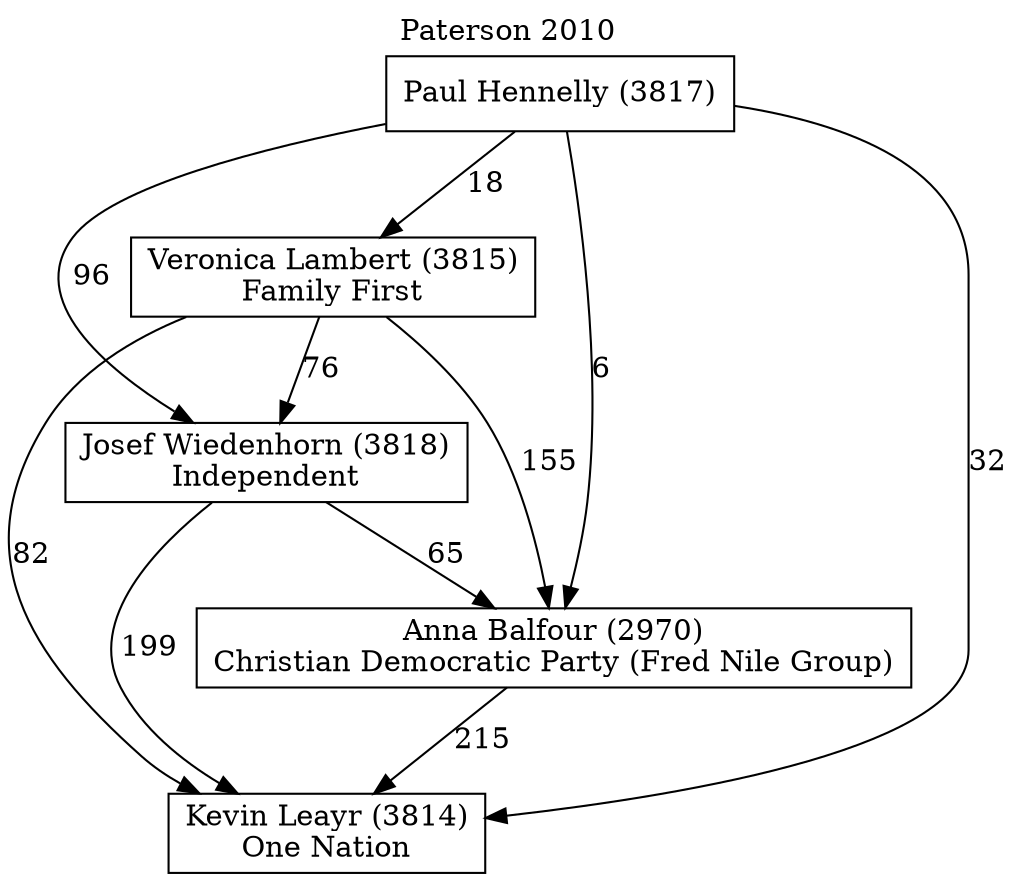 // House preference flow
digraph "Kevin Leayr (3814)_Paterson_2010" {
	graph [label="Paterson 2010" labelloc=t mclimit=10]
	node [shape=box]
	"Kevin Leayr (3814)" [label="Kevin Leayr (3814)
One Nation"]
	"Anna Balfour (2970)" [label="Anna Balfour (2970)
Christian Democratic Party (Fred Nile Group)"]
	"Josef Wiedenhorn (3818)" [label="Josef Wiedenhorn (3818)
Independent"]
	"Veronica Lambert (3815)" [label="Veronica Lambert (3815)
Family First"]
	"Paul Hennelly (3817)" [label="Paul Hennelly (3817)
"]
	"Anna Balfour (2970)" -> "Kevin Leayr (3814)" [label=215]
	"Josef Wiedenhorn (3818)" -> "Anna Balfour (2970)" [label=65]
	"Veronica Lambert (3815)" -> "Josef Wiedenhorn (3818)" [label=76]
	"Paul Hennelly (3817)" -> "Veronica Lambert (3815)" [label=18]
	"Josef Wiedenhorn (3818)" -> "Kevin Leayr (3814)" [label=199]
	"Veronica Lambert (3815)" -> "Kevin Leayr (3814)" [label=82]
	"Paul Hennelly (3817)" -> "Kevin Leayr (3814)" [label=32]
	"Paul Hennelly (3817)" -> "Josef Wiedenhorn (3818)" [label=96]
	"Veronica Lambert (3815)" -> "Anna Balfour (2970)" [label=155]
	"Paul Hennelly (3817)" -> "Anna Balfour (2970)" [label=6]
}

